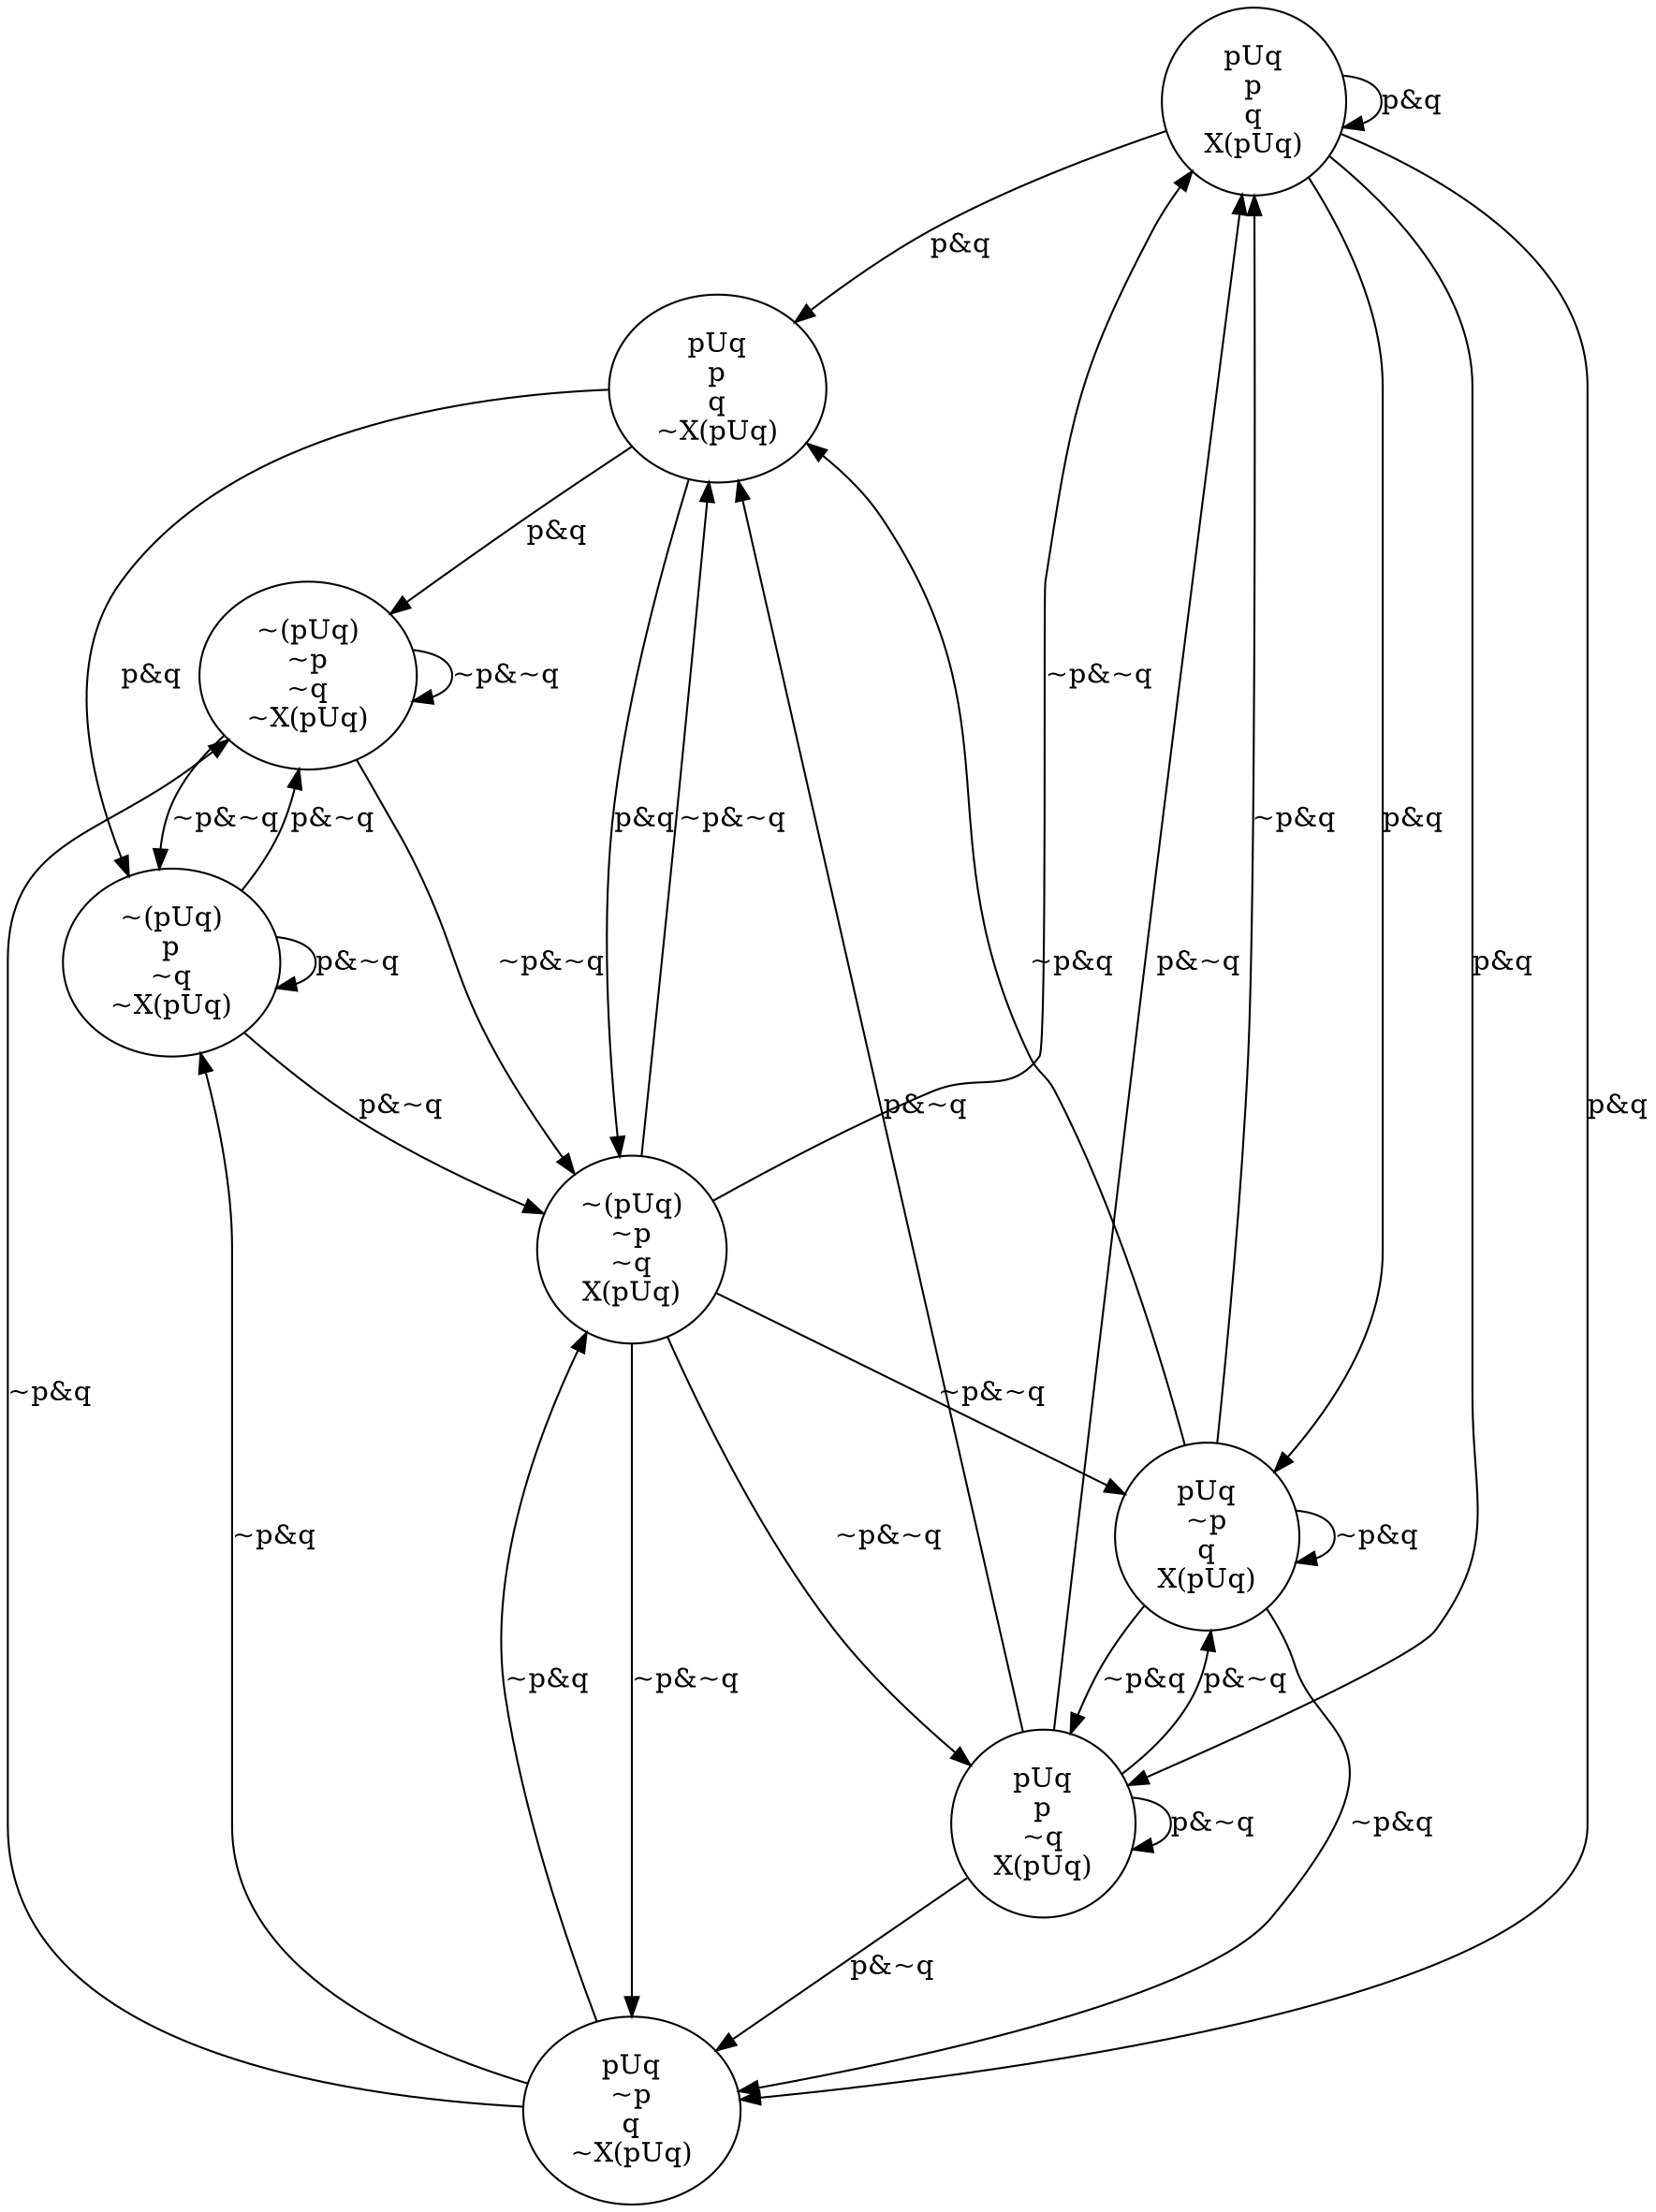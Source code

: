 digraph G {
    0 [label= "pUq\np\nq\nX(pUq)"] ;
    1 [label= "pUq\np\nq\n~X(pUq)"] ;
    2 [label= "pUq\np\n~q\nX(pUq)"] ;
    3 [label= "pUq\n~p\nq\nX(pUq)"] ;
    4 [label= "pUq\n~p\nq\n~X(pUq)"] ;
    5 [label= "~(pUq)\n~p\n~q\n~X(pUq)"] ;
    6 [label= "~(pUq)\np\n~q\n~X(pUq)"] ;
    7 [label= "~(pUq)\n~p\n~q\nX(pUq)"] ;
    0 -> 0 [color="black", label="p&q", fontcolor="black"];
    0 -> 1 [color="black", label="p&q", fontcolor="black"];
    0 -> 2 [color="black", label="p&q", fontcolor="black"];
    0 -> 3 [color="black", label="p&q", fontcolor="black"];
    0 -> 4 [color="black", label="p&q", fontcolor="black"];
    1 -> 5 [color="black", label="p&q", fontcolor="black"];
    1 -> 6 [color="black", label="p&q", fontcolor="black"];
    1 -> 7 [color="black", label="p&q", fontcolor="black"];
    2 -> 0 [color="black", label="p&~q", fontcolor="black"];
    2 -> 1 [color="black", label="p&~q", fontcolor="black"];
    2 -> 2 [color="black", label="p&~q", fontcolor="black"];
    2 -> 3 [color="black", label="p&~q", fontcolor="black"];
    2 -> 4 [color="black", label="p&~q", fontcolor="black"];
    3 -> 0 [color="black", label="~p&q", fontcolor="black"];
    3 -> 1 [color="black", label="~p&q", fontcolor="black"];
    3 -> 2 [color="black", label="~p&q", fontcolor="black"];
    3 -> 3 [color="black", label="~p&q", fontcolor="black"];
    3 -> 4 [color="black", label="~p&q", fontcolor="black"];
    4 -> 5 [color="black", label="~p&q", fontcolor="black"];
    4 -> 6 [color="black", label="~p&q", fontcolor="black"];
    4 -> 7 [color="black", label="~p&q", fontcolor="black"];
    5 -> 5 [color="black", label="~p&~q", fontcolor="black"];
    5 -> 6 [color="black", label="~p&~q", fontcolor="black"];
    5 -> 7 [color="black", label="~p&~q", fontcolor="black"];
    6 -> 5 [color="black", label="p&~q", fontcolor="black"];
    6 -> 6 [color="black", label="p&~q", fontcolor="black"];
    6 -> 7 [color="black", label="p&~q", fontcolor="black"];
    7 -> 0 [color="black", label="~p&~q", fontcolor="black"];
    7 -> 1 [color="black", label="~p&~q", fontcolor="black"];
    7 -> 2 [color="black", label="~p&~q", fontcolor="black"];
    7 -> 3 [color="black", label="~p&~q", fontcolor="black"];
    7 -> 4 [color="black", label="~p&~q", fontcolor="black"];
}